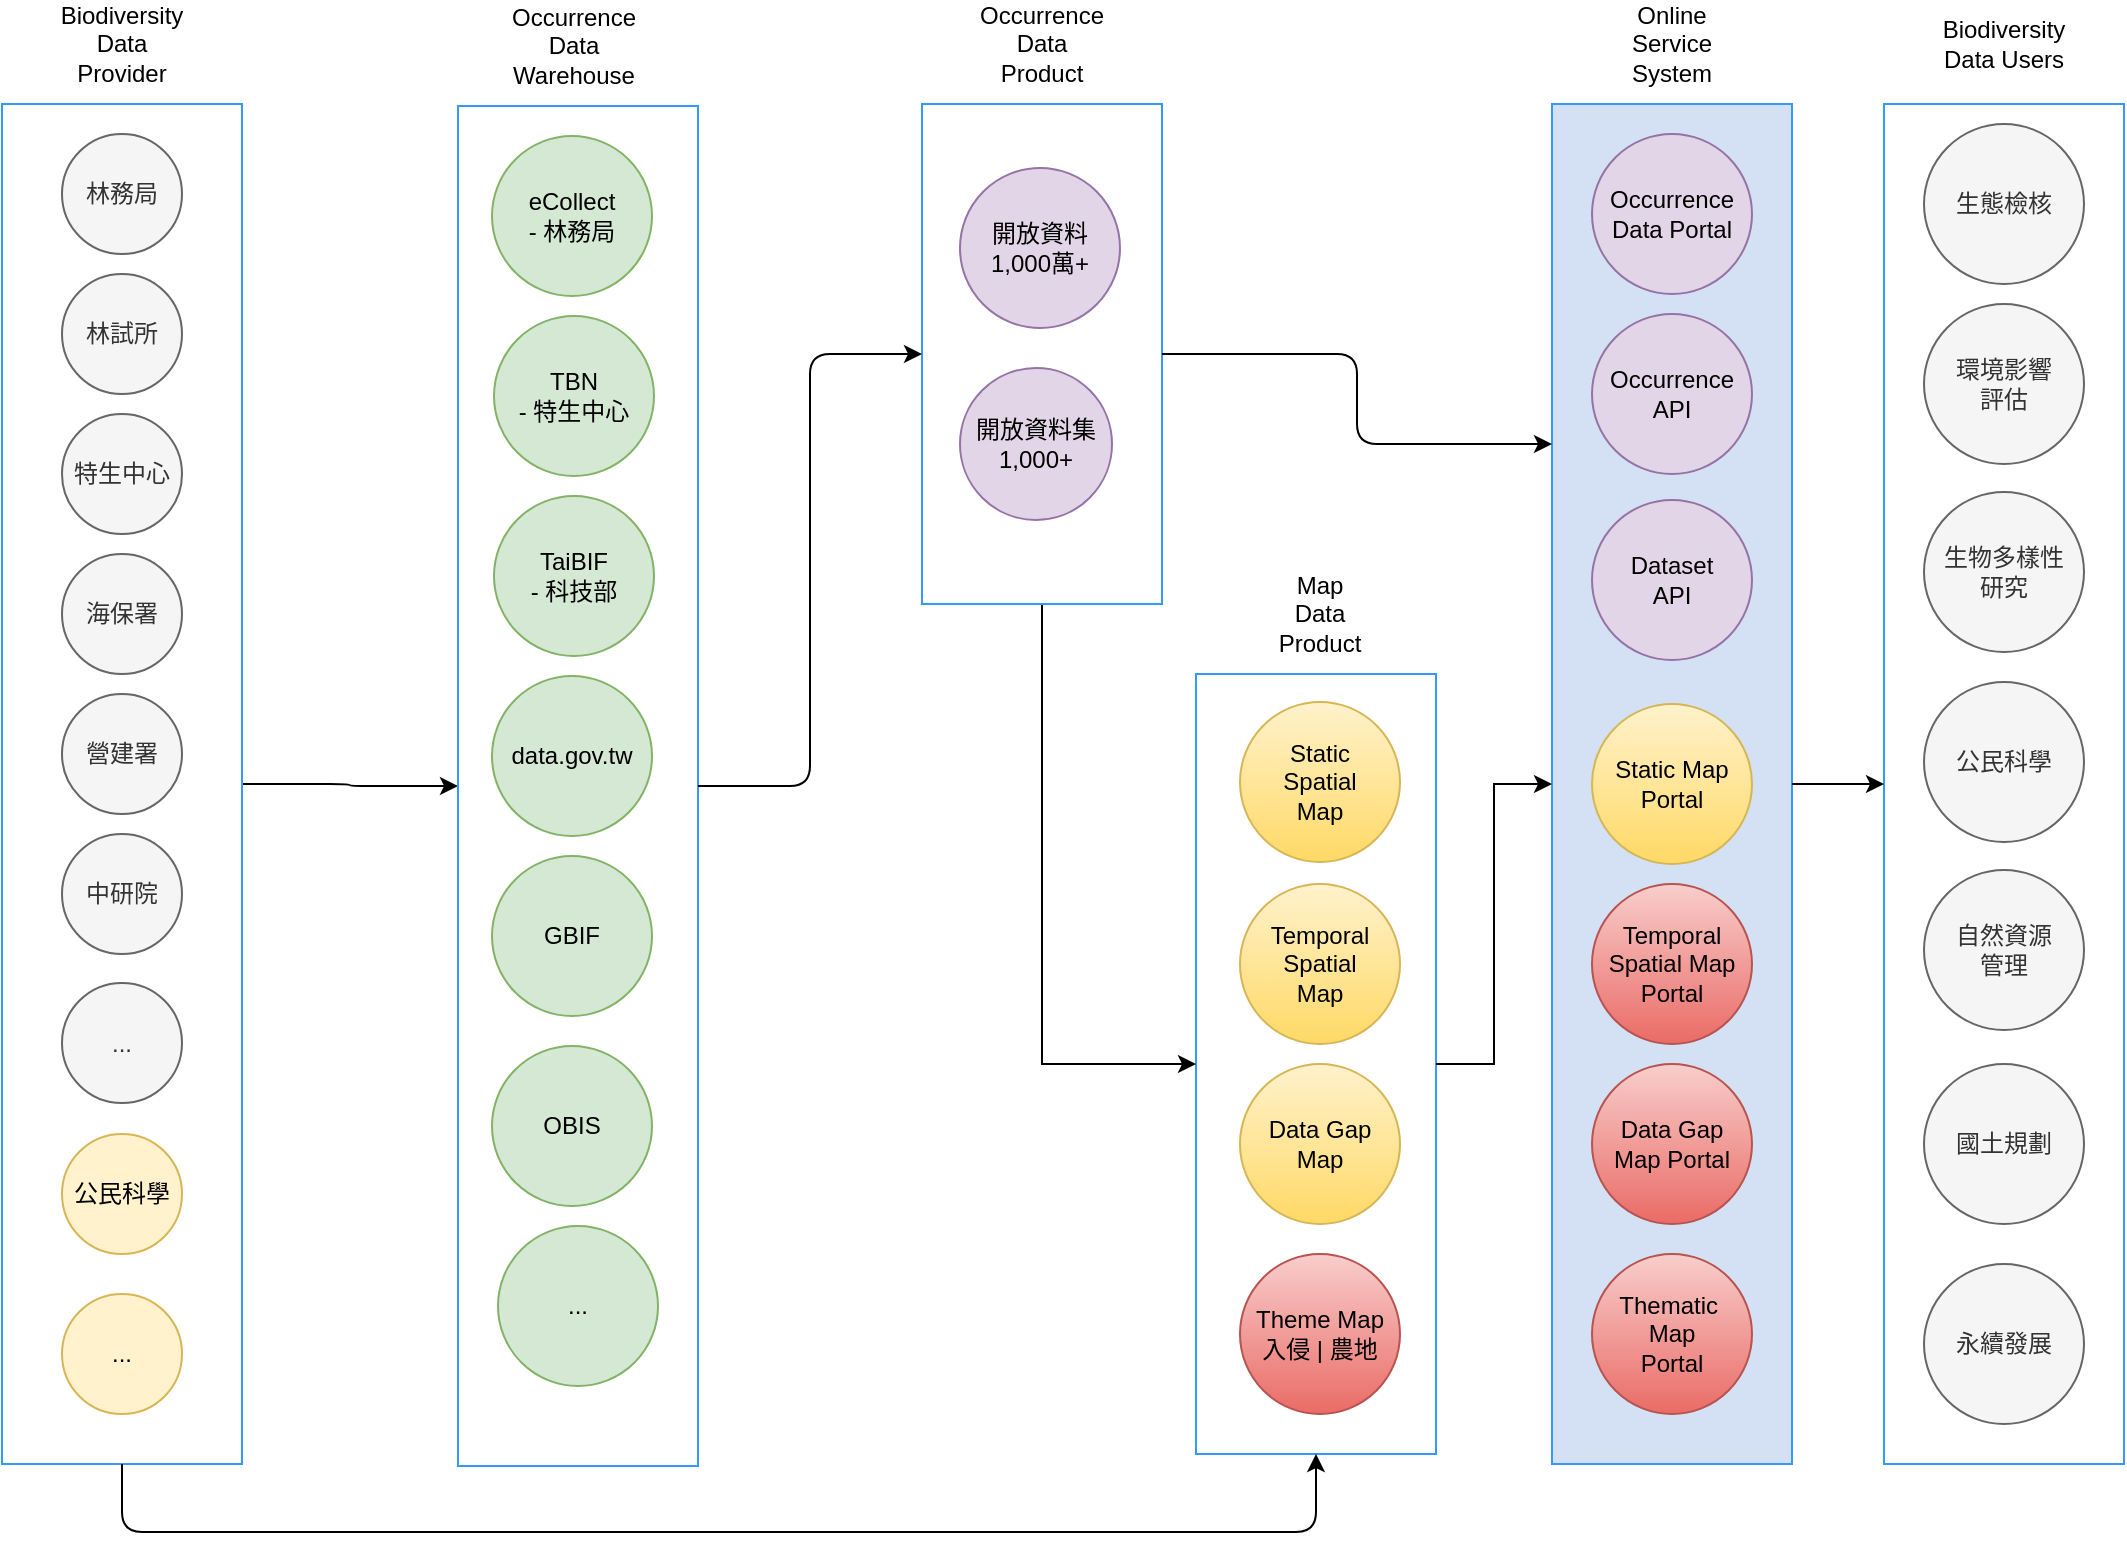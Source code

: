 <mxfile version="14.8.5" type="github">
  <diagram id="AUIJijng8iYauKghfq3N" name="Page-1">
    <mxGraphModel dx="1351" dy="847" grid="1" gridSize="10" guides="1" tooltips="1" connect="1" arrows="1" fold="1" page="1" pageScale="1" pageWidth="1169" pageHeight="827" math="0" shadow="0">
      <root>
        <mxCell id="0" />
        <mxCell id="1" parent="0" />
        <mxCell id="g3Gz0Bv4BczgXTY8qNWK-82" value="" style="rounded=0;whiteSpace=wrap;html=1;strokeColor=#3399FF;" vertex="1" parent="1">
          <mxGeometry x="995" y="96" width="120" height="680" as="geometry" />
        </mxCell>
        <mxCell id="g3Gz0Bv4BczgXTY8qNWK-30" value="" style="edgeStyle=elbowEdgeStyle;elbow=horizontal;endArrow=classic;html=1;" edge="1" parent="1" source="g3Gz0Bv4BczgXTY8qNWK-1" target="g3Gz0Bv4BczgXTY8qNWK-4">
          <mxGeometry width="50" height="50" relative="1" as="geometry">
            <mxPoint x="95" y="351" as="sourcePoint" />
            <mxPoint x="145" y="301" as="targetPoint" />
          </mxGeometry>
        </mxCell>
        <mxCell id="g3Gz0Bv4BczgXTY8qNWK-4" value="" style="rounded=0;whiteSpace=wrap;html=1;strokeColor=#3399FF;" vertex="1" parent="1">
          <mxGeometry x="282" y="97" width="120" height="680" as="geometry" />
        </mxCell>
        <mxCell id="g3Gz0Bv4BczgXTY8qNWK-5" value="Occurrence Data Warehouse" style="text;html=1;strokeColor=none;fillColor=none;align=center;verticalAlign=middle;whiteSpace=wrap;rounded=0;" vertex="1" parent="1">
          <mxGeometry x="320" y="57" width="40" height="20" as="geometry" />
        </mxCell>
        <mxCell id="g3Gz0Bv4BczgXTY8qNWK-21" value="eCollect&lt;br&gt;- 林務局" style="ellipse;whiteSpace=wrap;html=1;aspect=fixed;fillColor=#d5e8d4;strokeColor=#82b366;" vertex="1" parent="1">
          <mxGeometry x="299" y="112" width="80" height="80" as="geometry" />
        </mxCell>
        <mxCell id="g3Gz0Bv4BczgXTY8qNWK-22" value="TBN&lt;br&gt;- 特生中心" style="ellipse;whiteSpace=wrap;html=1;aspect=fixed;fillColor=#d5e8d4;strokeColor=#82b366;" vertex="1" parent="1">
          <mxGeometry x="300" y="202" width="80" height="80" as="geometry" />
        </mxCell>
        <mxCell id="g3Gz0Bv4BczgXTY8qNWK-23" value="data.gov.tw" style="ellipse;whiteSpace=wrap;html=1;aspect=fixed;fillColor=#d5e8d4;strokeColor=#82b366;" vertex="1" parent="1">
          <mxGeometry x="299" y="382" width="80" height="80" as="geometry" />
        </mxCell>
        <mxCell id="g3Gz0Bv4BczgXTY8qNWK-25" value="TaiBIF&lt;br&gt;- 科技部" style="ellipse;whiteSpace=wrap;html=1;aspect=fixed;fillColor=#d5e8d4;strokeColor=#82b366;" vertex="1" parent="1">
          <mxGeometry x="300" y="292" width="80" height="80" as="geometry" />
        </mxCell>
        <mxCell id="g3Gz0Bv4BczgXTY8qNWK-27" value="GBIF" style="ellipse;whiteSpace=wrap;html=1;aspect=fixed;fillColor=#d5e8d4;strokeColor=#82b366;" vertex="1" parent="1">
          <mxGeometry x="299" y="472" width="80" height="80" as="geometry" />
        </mxCell>
        <mxCell id="g3Gz0Bv4BczgXTY8qNWK-38" value="OBIS" style="ellipse;whiteSpace=wrap;html=1;aspect=fixed;fillColor=#d5e8d4;strokeColor=#82b366;" vertex="1" parent="1">
          <mxGeometry x="299" y="567" width="80" height="80" as="geometry" />
        </mxCell>
        <mxCell id="g3Gz0Bv4BczgXTY8qNWK-39" value="" style="group" vertex="1" connectable="0" parent="1">
          <mxGeometry x="668" y="341" width="120" height="430" as="geometry" />
        </mxCell>
        <mxCell id="g3Gz0Bv4BczgXTY8qNWK-40" value="" style="rounded=0;whiteSpace=wrap;html=1;strokeColor=#3399FF;" vertex="1" parent="g3Gz0Bv4BczgXTY8qNWK-39">
          <mxGeometry x="-17" y="40" width="120" height="390" as="geometry" />
        </mxCell>
        <mxCell id="g3Gz0Bv4BczgXTY8qNWK-41" value="Map Data Product" style="text;html=1;strokeColor=none;fillColor=none;align=center;verticalAlign=middle;whiteSpace=wrap;rounded=0;" vertex="1" parent="g3Gz0Bv4BczgXTY8qNWK-39">
          <mxGeometry x="25" width="40" height="20" as="geometry" />
        </mxCell>
        <mxCell id="g3Gz0Bv4BczgXTY8qNWK-50" value="Static &lt;br&gt;Spatial&lt;br&gt;Map" style="ellipse;whiteSpace=wrap;html=1;aspect=fixed;fillColor=#fff2cc;strokeColor=#d6b656;gradientColor=#ffd966;" vertex="1" parent="g3Gz0Bv4BczgXTY8qNWK-39">
          <mxGeometry x="5" y="54" width="80" height="80" as="geometry" />
        </mxCell>
        <mxCell id="g3Gz0Bv4BczgXTY8qNWK-57" value="Theme Map&lt;br&gt;入侵 | 農地" style="ellipse;whiteSpace=wrap;html=1;aspect=fixed;fillColor=#f8cecc;strokeColor=#b85450;gradientColor=#ea6b66;" vertex="1" parent="g3Gz0Bv4BczgXTY8qNWK-39">
          <mxGeometry x="5" y="330" width="80" height="80" as="geometry" />
        </mxCell>
        <mxCell id="g3Gz0Bv4BczgXTY8qNWK-64" value="Data Gap Map" style="ellipse;whiteSpace=wrap;html=1;aspect=fixed;fillColor=#fff2cc;strokeColor=#d6b656;gradientColor=#ffd966;" vertex="1" parent="g3Gz0Bv4BczgXTY8qNWK-39">
          <mxGeometry x="5" y="235" width="80" height="80" as="geometry" />
        </mxCell>
        <mxCell id="g3Gz0Bv4BczgXTY8qNWK-51" value="Temporal Spatial &lt;br&gt;Map" style="ellipse;whiteSpace=wrap;html=1;aspect=fixed;fillColor=#fff2cc;strokeColor=#d6b656;gradientColor=#ffd966;" vertex="1" parent="g3Gz0Bv4BczgXTY8qNWK-39">
          <mxGeometry x="5" y="145" width="80" height="80" as="geometry" />
        </mxCell>
        <mxCell id="g3Gz0Bv4BczgXTY8qNWK-1" value="" style="rounded=0;whiteSpace=wrap;html=1;strokeColor=#3399FF;" vertex="1" parent="1">
          <mxGeometry x="54" y="96" width="120" height="680" as="geometry" />
        </mxCell>
        <mxCell id="g3Gz0Bv4BczgXTY8qNWK-2" value="Biodiversity Data Provider" style="text;html=1;strokeColor=none;fillColor=none;align=center;verticalAlign=middle;whiteSpace=wrap;rounded=0;" vertex="1" parent="1">
          <mxGeometry x="94" y="56" width="40" height="20" as="geometry" />
        </mxCell>
        <mxCell id="g3Gz0Bv4BczgXTY8qNWK-13" value="林務局" style="ellipse;whiteSpace=wrap;html=1;aspect=fixed;fillColor=#f5f5f5;strokeColor=#666666;fontColor=#333333;" vertex="1" parent="1">
          <mxGeometry x="84" y="111" width="60" height="60" as="geometry" />
        </mxCell>
        <mxCell id="g3Gz0Bv4BczgXTY8qNWK-14" value="林試所" style="ellipse;whiteSpace=wrap;html=1;aspect=fixed;fillColor=#f5f5f5;strokeColor=#666666;fontColor=#333333;" vertex="1" parent="1">
          <mxGeometry x="84" y="181" width="60" height="60" as="geometry" />
        </mxCell>
        <mxCell id="g3Gz0Bv4BczgXTY8qNWK-15" value="特生中心" style="ellipse;whiteSpace=wrap;html=1;aspect=fixed;fillColor=#f5f5f5;strokeColor=#666666;fontColor=#333333;" vertex="1" parent="1">
          <mxGeometry x="84" y="251" width="60" height="60" as="geometry" />
        </mxCell>
        <mxCell id="g3Gz0Bv4BczgXTY8qNWK-16" value="海保署" style="ellipse;whiteSpace=wrap;html=1;aspect=fixed;fillColor=#f5f5f5;strokeColor=#666666;fontColor=#333333;" vertex="1" parent="1">
          <mxGeometry x="84" y="321" width="60" height="60" as="geometry" />
        </mxCell>
        <mxCell id="g3Gz0Bv4BczgXTY8qNWK-17" value="營建署" style="ellipse;whiteSpace=wrap;html=1;aspect=fixed;fillColor=#f5f5f5;strokeColor=#666666;fontColor=#333333;" vertex="1" parent="1">
          <mxGeometry x="84" y="391" width="60" height="60" as="geometry" />
        </mxCell>
        <mxCell id="g3Gz0Bv4BczgXTY8qNWK-18" value="中研院" style="ellipse;whiteSpace=wrap;html=1;aspect=fixed;fillColor=#f5f5f5;strokeColor=#666666;fontColor=#333333;" vertex="1" parent="1">
          <mxGeometry x="84" y="461" width="60" height="60" as="geometry" />
        </mxCell>
        <mxCell id="g3Gz0Bv4BczgXTY8qNWK-19" value="..." style="ellipse;whiteSpace=wrap;html=1;aspect=fixed;fillColor=#f5f5f5;strokeColor=#666666;fontColor=#333333;" vertex="1" parent="1">
          <mxGeometry x="84" y="535.5" width="60" height="60" as="geometry" />
        </mxCell>
        <mxCell id="g3Gz0Bv4BczgXTY8qNWK-20" value="公民科學" style="ellipse;whiteSpace=wrap;html=1;aspect=fixed;fillColor=#fff2cc;strokeColor=#d6b656;" vertex="1" parent="1">
          <mxGeometry x="84" y="611" width="60" height="60" as="geometry" />
        </mxCell>
        <mxCell id="g3Gz0Bv4BczgXTY8qNWK-24" value="..." style="ellipse;whiteSpace=wrap;html=1;aspect=fixed;fillColor=#fff2cc;strokeColor=#d6b656;" vertex="1" parent="1">
          <mxGeometry x="84" y="691" width="60" height="60" as="geometry" />
        </mxCell>
        <mxCell id="g3Gz0Bv4BczgXTY8qNWK-47" style="edgeStyle=orthogonalEdgeStyle;rounded=0;orthogonalLoop=1;jettySize=auto;html=1;exitX=0.5;exitY=1;exitDx=0;exitDy=0;entryX=0;entryY=0.5;entryDx=0;entryDy=0;" edge="1" parent="1" source="g3Gz0Bv4BczgXTY8qNWK-6" target="g3Gz0Bv4BczgXTY8qNWK-40">
          <mxGeometry relative="1" as="geometry" />
        </mxCell>
        <mxCell id="g3Gz0Bv4BczgXTY8qNWK-6" value="" style="rounded=0;whiteSpace=wrap;html=1;strokeColor=#3399FF;" vertex="1" parent="1">
          <mxGeometry x="514" y="96" width="120" height="250" as="geometry" />
        </mxCell>
        <mxCell id="g3Gz0Bv4BczgXTY8qNWK-8" value="Occurrence Data Product" style="text;html=1;strokeColor=none;fillColor=none;align=center;verticalAlign=middle;whiteSpace=wrap;rounded=0;" vertex="1" parent="1">
          <mxGeometry x="554" y="56" width="40" height="20" as="geometry" />
        </mxCell>
        <mxCell id="g3Gz0Bv4BczgXTY8qNWK-7" value="" style="rounded=0;whiteSpace=wrap;html=1;strokeColor=#3399FF;fillColor=#D4E1F5;" vertex="1" parent="1">
          <mxGeometry x="829" y="96" width="120" height="680" as="geometry" />
        </mxCell>
        <mxCell id="g3Gz0Bv4BczgXTY8qNWK-9" value="Online Service System" style="text;html=1;strokeColor=none;fillColor=none;align=center;verticalAlign=middle;whiteSpace=wrap;rounded=0;" vertex="1" parent="1">
          <mxGeometry x="869" y="56" width="40" height="20" as="geometry" />
        </mxCell>
        <mxCell id="g3Gz0Bv4BczgXTY8qNWK-12" value="Biodiversity Data Users" style="text;html=1;strokeColor=none;fillColor=none;align=center;verticalAlign=middle;whiteSpace=wrap;rounded=0;" vertex="1" parent="1">
          <mxGeometry x="1035" y="56" width="40" height="20" as="geometry" />
        </mxCell>
        <mxCell id="g3Gz0Bv4BczgXTY8qNWK-43" value="開放資料&lt;br&gt;1,000萬+" style="ellipse;whiteSpace=wrap;html=1;aspect=fixed;fillColor=#e1d5e7;strokeColor=#9673a6;" vertex="1" parent="1">
          <mxGeometry x="533" y="128" width="80" height="80" as="geometry" />
        </mxCell>
        <mxCell id="g3Gz0Bv4BczgXTY8qNWK-44" value="開放資料集&lt;br&gt;1,000+" style="ellipse;whiteSpace=wrap;html=1;aspect=fixed;fillColor=#e1d5e7;strokeColor=#9673a6;" vertex="1" parent="1">
          <mxGeometry x="533" y="228" width="76" height="76" as="geometry" />
        </mxCell>
        <mxCell id="g3Gz0Bv4BczgXTY8qNWK-45" value="" style="edgeStyle=elbowEdgeStyle;elbow=horizontal;endArrow=classic;html=1;exitX=1;exitY=0.5;exitDx=0;exitDy=0;" edge="1" parent="1" source="g3Gz0Bv4BczgXTY8qNWK-4" target="g3Gz0Bv4BczgXTY8qNWK-6">
          <mxGeometry width="50" height="50" relative="1" as="geometry">
            <mxPoint x="565" y="421" as="sourcePoint" />
            <mxPoint x="615" y="371" as="targetPoint" />
          </mxGeometry>
        </mxCell>
        <mxCell id="g3Gz0Bv4BczgXTY8qNWK-65" value="Occurrence Data Portal" style="ellipse;whiteSpace=wrap;html=1;aspect=fixed;fillColor=#e1d5e7;strokeColor=#9673a6;" vertex="1" parent="1">
          <mxGeometry x="849" y="111" width="80" height="80" as="geometry" />
        </mxCell>
        <mxCell id="g3Gz0Bv4BczgXTY8qNWK-66" value="Occurrence API" style="ellipse;whiteSpace=wrap;html=1;aspect=fixed;fillColor=#e1d5e7;strokeColor=#9673a6;" vertex="1" parent="1">
          <mxGeometry x="849" y="201" width="80" height="80" as="geometry" />
        </mxCell>
        <mxCell id="g3Gz0Bv4BczgXTY8qNWK-67" value="" style="edgeStyle=elbowEdgeStyle;elbow=horizontal;endArrow=classic;html=1;entryX=0;entryY=0.25;entryDx=0;entryDy=0;exitX=1;exitY=0.5;exitDx=0;exitDy=0;" edge="1" parent="1" source="g3Gz0Bv4BczgXTY8qNWK-6" target="g3Gz0Bv4BczgXTY8qNWK-7">
          <mxGeometry width="50" height="50" relative="1" as="geometry">
            <mxPoint x="699" y="331" as="sourcePoint" />
            <mxPoint x="749" y="281" as="targetPoint" />
          </mxGeometry>
        </mxCell>
        <mxCell id="g3Gz0Bv4BczgXTY8qNWK-69" value="生態檢核" style="ellipse;whiteSpace=wrap;html=1;aspect=fixed;fillColor=#f5f5f5;strokeColor=#666666;fontColor=#333333;" vertex="1" parent="1">
          <mxGeometry x="1015" y="106" width="80" height="80" as="geometry" />
        </mxCell>
        <mxCell id="g3Gz0Bv4BczgXTY8qNWK-70" value="環境影響&lt;br&gt;評估" style="ellipse;whiteSpace=wrap;html=1;aspect=fixed;fillColor=#f5f5f5;strokeColor=#666666;fontColor=#333333;" vertex="1" parent="1">
          <mxGeometry x="1015" y="196" width="80" height="80" as="geometry" />
        </mxCell>
        <mxCell id="g3Gz0Bv4BczgXTY8qNWK-71" value="自然資源&lt;br&gt;管理" style="ellipse;whiteSpace=wrap;html=1;aspect=fixed;fillColor=#f5f5f5;strokeColor=#666666;fontColor=#333333;" vertex="1" parent="1">
          <mxGeometry x="1015" y="479" width="80" height="80" as="geometry" />
        </mxCell>
        <mxCell id="g3Gz0Bv4BczgXTY8qNWK-72" value="國土規劃" style="ellipse;whiteSpace=wrap;html=1;aspect=fixed;fillColor=#f5f5f5;strokeColor=#666666;fontColor=#333333;" vertex="1" parent="1">
          <mxGeometry x="1015" y="576" width="80" height="80" as="geometry" />
        </mxCell>
        <mxCell id="g3Gz0Bv4BczgXTY8qNWK-73" value="永續發展" style="ellipse;whiteSpace=wrap;html=1;aspect=fixed;fillColor=#f5f5f5;strokeColor=#666666;fontColor=#333333;" vertex="1" parent="1">
          <mxGeometry x="1015" y="676" width="80" height="80" as="geometry" />
        </mxCell>
        <mxCell id="g3Gz0Bv4BczgXTY8qNWK-74" value="Dataset &lt;br&gt;API" style="ellipse;whiteSpace=wrap;html=1;aspect=fixed;fillColor=#e1d5e7;strokeColor=#9673a6;" vertex="1" parent="1">
          <mxGeometry x="849" y="294" width="80" height="80" as="geometry" />
        </mxCell>
        <mxCell id="g3Gz0Bv4BczgXTY8qNWK-76" value="" style="edgeStyle=elbowEdgeStyle;elbow=horizontal;endArrow=classic;html=1;entryX=0;entryY=0.5;entryDx=0;entryDy=0;exitX=1;exitY=0.5;exitDx=0;exitDy=0;" edge="1" parent="1" source="g3Gz0Bv4BczgXTY8qNWK-7">
          <mxGeometry width="50" height="50" relative="1" as="geometry">
            <mxPoint x="415" y="456" as="sourcePoint" />
            <mxPoint x="995" y="436" as="targetPoint" />
          </mxGeometry>
        </mxCell>
        <mxCell id="g3Gz0Bv4BczgXTY8qNWK-79" value="Static Map Portal" style="ellipse;whiteSpace=wrap;html=1;aspect=fixed;fillColor=#fff2cc;strokeColor=#d6b656;gradientColor=#ffd966;" vertex="1" parent="1">
          <mxGeometry x="849" y="396" width="80" height="80" as="geometry" />
        </mxCell>
        <mxCell id="g3Gz0Bv4BczgXTY8qNWK-80" value="Thematic&amp;nbsp; Map &lt;br&gt;Portal" style="ellipse;whiteSpace=wrap;html=1;aspect=fixed;fillColor=#f8cecc;strokeColor=#b85450;gradientColor=#ea6b66;" vertex="1" parent="1">
          <mxGeometry x="849" y="671" width="80" height="80" as="geometry" />
        </mxCell>
        <mxCell id="g3Gz0Bv4BczgXTY8qNWK-84" style="edgeStyle=orthogonalEdgeStyle;rounded=0;orthogonalLoop=1;jettySize=auto;html=1;exitX=1;exitY=0.5;exitDx=0;exitDy=0;entryX=0;entryY=0.5;entryDx=0;entryDy=0;" edge="1" parent="1" source="g3Gz0Bv4BczgXTY8qNWK-40" target="g3Gz0Bv4BczgXTY8qNWK-7">
          <mxGeometry relative="1" as="geometry" />
        </mxCell>
        <mxCell id="g3Gz0Bv4BczgXTY8qNWK-85" value="Temporal Spatial Map Portal" style="ellipse;whiteSpace=wrap;html=1;aspect=fixed;fillColor=#f8cecc;strokeColor=#b85450;gradientColor=#ea6b66;" vertex="1" parent="1">
          <mxGeometry x="849" y="486" width="80" height="80" as="geometry" />
        </mxCell>
        <mxCell id="g3Gz0Bv4BczgXTY8qNWK-86" value="Data Gap Map Portal" style="ellipse;whiteSpace=wrap;html=1;aspect=fixed;fillColor=#f8cecc;strokeColor=#b85450;gradientColor=#ea6b66;" vertex="1" parent="1">
          <mxGeometry x="849" y="576" width="80" height="80" as="geometry" />
        </mxCell>
        <mxCell id="g3Gz0Bv4BczgXTY8qNWK-87" value="公民科學" style="ellipse;whiteSpace=wrap;html=1;aspect=fixed;fillColor=#f5f5f5;strokeColor=#666666;fontColor=#333333;" vertex="1" parent="1">
          <mxGeometry x="1015" y="385" width="80" height="80" as="geometry" />
        </mxCell>
        <mxCell id="g3Gz0Bv4BczgXTY8qNWK-88" value="生物多樣性&lt;br&gt;研究" style="ellipse;whiteSpace=wrap;html=1;aspect=fixed;fillColor=#f5f5f5;strokeColor=#666666;fontColor=#333333;" vertex="1" parent="1">
          <mxGeometry x="1015" y="290" width="80" height="80" as="geometry" />
        </mxCell>
        <mxCell id="g3Gz0Bv4BczgXTY8qNWK-91" value="" style="edgeStyle=elbowEdgeStyle;elbow=horizontal;endArrow=classic;html=1;entryX=0.5;entryY=1;entryDx=0;entryDy=0;exitX=0.5;exitY=1;exitDx=0;exitDy=0;" edge="1" parent="1" source="g3Gz0Bv4BczgXTY8qNWK-1" target="g3Gz0Bv4BczgXTY8qNWK-40">
          <mxGeometry width="50" height="50" relative="1" as="geometry">
            <mxPoint x="470" y="470" as="sourcePoint" />
            <mxPoint x="520" y="420" as="targetPoint" />
            <Array as="points">
              <mxPoint x="379" y="810" />
            </Array>
          </mxGeometry>
        </mxCell>
        <mxCell id="g3Gz0Bv4BczgXTY8qNWK-93" value="..." style="ellipse;whiteSpace=wrap;html=1;aspect=fixed;fillColor=#d5e8d4;strokeColor=#82b366;" vertex="1" parent="1">
          <mxGeometry x="302" y="657" width="80" height="80" as="geometry" />
        </mxCell>
      </root>
    </mxGraphModel>
  </diagram>
</mxfile>
